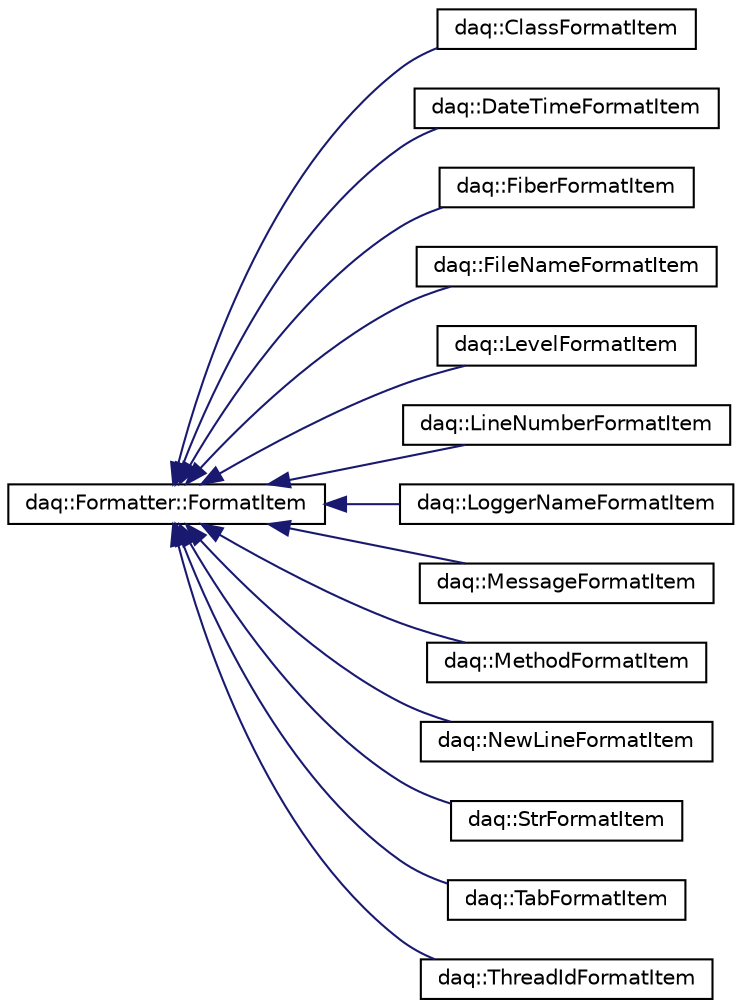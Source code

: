 digraph "Graphical Class Hierarchy"
{
  edge [fontname="Helvetica",fontsize="10",labelfontname="Helvetica",labelfontsize="10"];
  node [fontname="Helvetica",fontsize="10",shape=record];
  rankdir="LR";
  Node0 [label="daq::Formatter::FormatItem",height=0.2,width=0.4,color="black", fillcolor="white", style="filled",URL="$classdaq_1_1Formatter_1_1FormatItem.html",tooltip="格式化项 "];
  Node0 -> Node1 [dir="back",color="midnightblue",fontsize="10",style="solid",fontname="Helvetica"];
  Node1 [label="daq::ClassFormatItem",height=0.2,width=0.4,color="black", fillcolor="white", style="filled",URL="$classdaq_1_1ClassFormatItem.html"];
  Node0 -> Node2 [dir="back",color="midnightblue",fontsize="10",style="solid",fontname="Helvetica"];
  Node2 [label="daq::DateTimeFormatItem",height=0.2,width=0.4,color="black", fillcolor="white", style="filled",URL="$classdaq_1_1DateTimeFormatItem.html"];
  Node0 -> Node3 [dir="back",color="midnightblue",fontsize="10",style="solid",fontname="Helvetica"];
  Node3 [label="daq::FiberFormatItem",height=0.2,width=0.4,color="black", fillcolor="white", style="filled",URL="$classdaq_1_1FiberFormatItem.html"];
  Node0 -> Node4 [dir="back",color="midnightblue",fontsize="10",style="solid",fontname="Helvetica"];
  Node4 [label="daq::FileNameFormatItem",height=0.2,width=0.4,color="black", fillcolor="white", style="filled",URL="$classdaq_1_1FileNameFormatItem.html"];
  Node0 -> Node5 [dir="back",color="midnightblue",fontsize="10",style="solid",fontname="Helvetica"];
  Node5 [label="daq::LevelFormatItem",height=0.2,width=0.4,color="black", fillcolor="white", style="filled",URL="$classdaq_1_1LevelFormatItem.html"];
  Node0 -> Node6 [dir="back",color="midnightblue",fontsize="10",style="solid",fontname="Helvetica"];
  Node6 [label="daq::LineNumberFormatItem",height=0.2,width=0.4,color="black", fillcolor="white", style="filled",URL="$classdaq_1_1LineNumberFormatItem.html"];
  Node0 -> Node7 [dir="back",color="midnightblue",fontsize="10",style="solid",fontname="Helvetica"];
  Node7 [label="daq::LoggerNameFormatItem",height=0.2,width=0.4,color="black", fillcolor="white", style="filled",URL="$classdaq_1_1LoggerNameFormatItem.html"];
  Node0 -> Node8 [dir="back",color="midnightblue",fontsize="10",style="solid",fontname="Helvetica"];
  Node8 [label="daq::MessageFormatItem",height=0.2,width=0.4,color="black", fillcolor="white", style="filled",URL="$classdaq_1_1MessageFormatItem.html"];
  Node0 -> Node9 [dir="back",color="midnightblue",fontsize="10",style="solid",fontname="Helvetica"];
  Node9 [label="daq::MethodFormatItem",height=0.2,width=0.4,color="black", fillcolor="white", style="filled",URL="$classdaq_1_1MethodFormatItem.html"];
  Node0 -> Node10 [dir="back",color="midnightblue",fontsize="10",style="solid",fontname="Helvetica"];
  Node10 [label="daq::NewLineFormatItem",height=0.2,width=0.4,color="black", fillcolor="white", style="filled",URL="$classdaq_1_1NewLineFormatItem.html"];
  Node0 -> Node11 [dir="back",color="midnightblue",fontsize="10",style="solid",fontname="Helvetica"];
  Node11 [label="daq::StrFormatItem",height=0.2,width=0.4,color="black", fillcolor="white", style="filled",URL="$classdaq_1_1StrFormatItem.html"];
  Node0 -> Node12 [dir="back",color="midnightblue",fontsize="10",style="solid",fontname="Helvetica"];
  Node12 [label="daq::TabFormatItem",height=0.2,width=0.4,color="black", fillcolor="white", style="filled",URL="$classdaq_1_1TabFormatItem.html"];
  Node0 -> Node13 [dir="back",color="midnightblue",fontsize="10",style="solid",fontname="Helvetica"];
  Node13 [label="daq::ThreadIdFormatItem",height=0.2,width=0.4,color="black", fillcolor="white", style="filled",URL="$classdaq_1_1ThreadIdFormatItem.html"];
}
